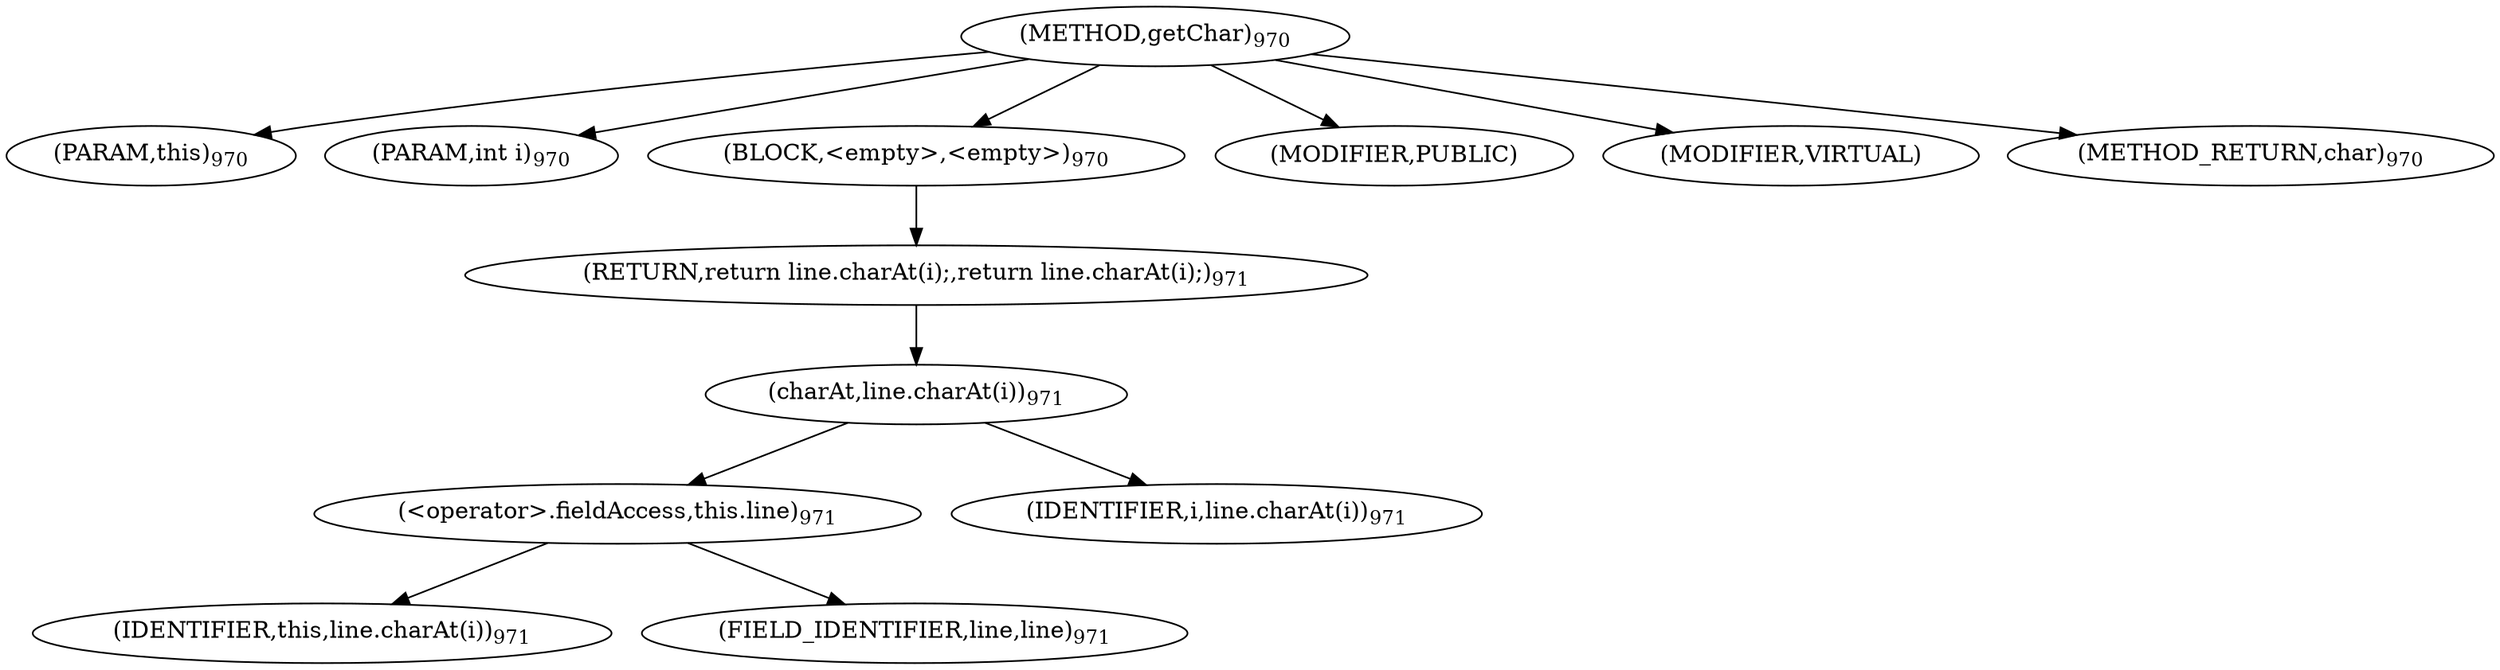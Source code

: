 digraph "getChar" {  
"2515" [label = <(METHOD,getChar)<SUB>970</SUB>> ]
"2516" [label = <(PARAM,this)<SUB>970</SUB>> ]
"2517" [label = <(PARAM,int i)<SUB>970</SUB>> ]
"2518" [label = <(BLOCK,&lt;empty&gt;,&lt;empty&gt;)<SUB>970</SUB>> ]
"2519" [label = <(RETURN,return line.charAt(i);,return line.charAt(i);)<SUB>971</SUB>> ]
"2520" [label = <(charAt,line.charAt(i))<SUB>971</SUB>> ]
"2521" [label = <(&lt;operator&gt;.fieldAccess,this.line)<SUB>971</SUB>> ]
"2522" [label = <(IDENTIFIER,this,line.charAt(i))<SUB>971</SUB>> ]
"2523" [label = <(FIELD_IDENTIFIER,line,line)<SUB>971</SUB>> ]
"2524" [label = <(IDENTIFIER,i,line.charAt(i))<SUB>971</SUB>> ]
"2525" [label = <(MODIFIER,PUBLIC)> ]
"2526" [label = <(MODIFIER,VIRTUAL)> ]
"2527" [label = <(METHOD_RETURN,char)<SUB>970</SUB>> ]
  "2515" -> "2516" 
  "2515" -> "2517" 
  "2515" -> "2518" 
  "2515" -> "2525" 
  "2515" -> "2526" 
  "2515" -> "2527" 
  "2518" -> "2519" 
  "2519" -> "2520" 
  "2520" -> "2521" 
  "2520" -> "2524" 
  "2521" -> "2522" 
  "2521" -> "2523" 
}
